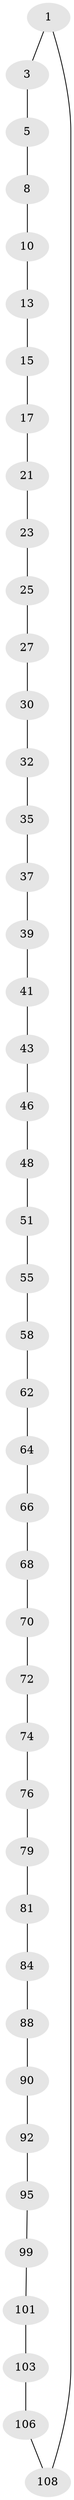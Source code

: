 // original degree distribution, {2: 1.0}
// Generated by graph-tools (version 1.1) at 2025/20/03/04/25 18:20:02]
// undirected, 44 vertices, 44 edges
graph export_dot {
graph [start="1"]
  node [color=gray90,style=filled];
  1 [super="+110+2"];
  3 [super="+4"];
  5 [super="+6"];
  8 [super="+9"];
  10 [super="+11"];
  13 [super="+14"];
  15 [super="+16"];
  17 [super="+18"];
  21 [super="+22"];
  23 [super="+24"];
  25 [super="+26"];
  27 [super="+28"];
  30 [super="+31"];
  32 [super="+33"];
  35 [super="+36"];
  37 [super="+38"];
  39 [super="+40"];
  41 [super="+42"];
  43 [super="+44"];
  46 [super="+47"];
  48 [super="+49"];
  51 [super="+52"];
  55 [super="+56"];
  58 [super="+59"];
  62 [super="+63"];
  64 [super="+65"];
  66 [super="+67"];
  68 [super="+69"];
  70 [super="+71"];
  72 [super="+73"];
  74 [super="+75"];
  76 [super="+77"];
  79 [super="+80"];
  81 [super="+82"];
  84 [super="+85"];
  88 [super="+89"];
  90 [super="+91"];
  92 [super="+93"];
  95 [super="+96"];
  99 [super="+100"];
  101 [super="+102"];
  103 [super="+104"];
  106 [super="+107"];
  108 [super="+109"];
  1 -- 108;
  1 -- 3;
  3 -- 5;
  5 -- 8;
  8 -- 10;
  10 -- 13;
  13 -- 15;
  15 -- 17;
  17 -- 21;
  21 -- 23;
  23 -- 25;
  25 -- 27;
  27 -- 30;
  30 -- 32;
  32 -- 35;
  35 -- 37;
  37 -- 39;
  39 -- 41;
  41 -- 43;
  43 -- 46;
  46 -- 48;
  48 -- 51;
  51 -- 55;
  55 -- 58;
  58 -- 62;
  62 -- 64;
  64 -- 66;
  66 -- 68;
  68 -- 70;
  70 -- 72;
  72 -- 74;
  74 -- 76;
  76 -- 79;
  79 -- 81;
  81 -- 84;
  84 -- 88;
  88 -- 90;
  90 -- 92;
  92 -- 95;
  95 -- 99;
  99 -- 101;
  101 -- 103;
  103 -- 106;
  106 -- 108;
}
